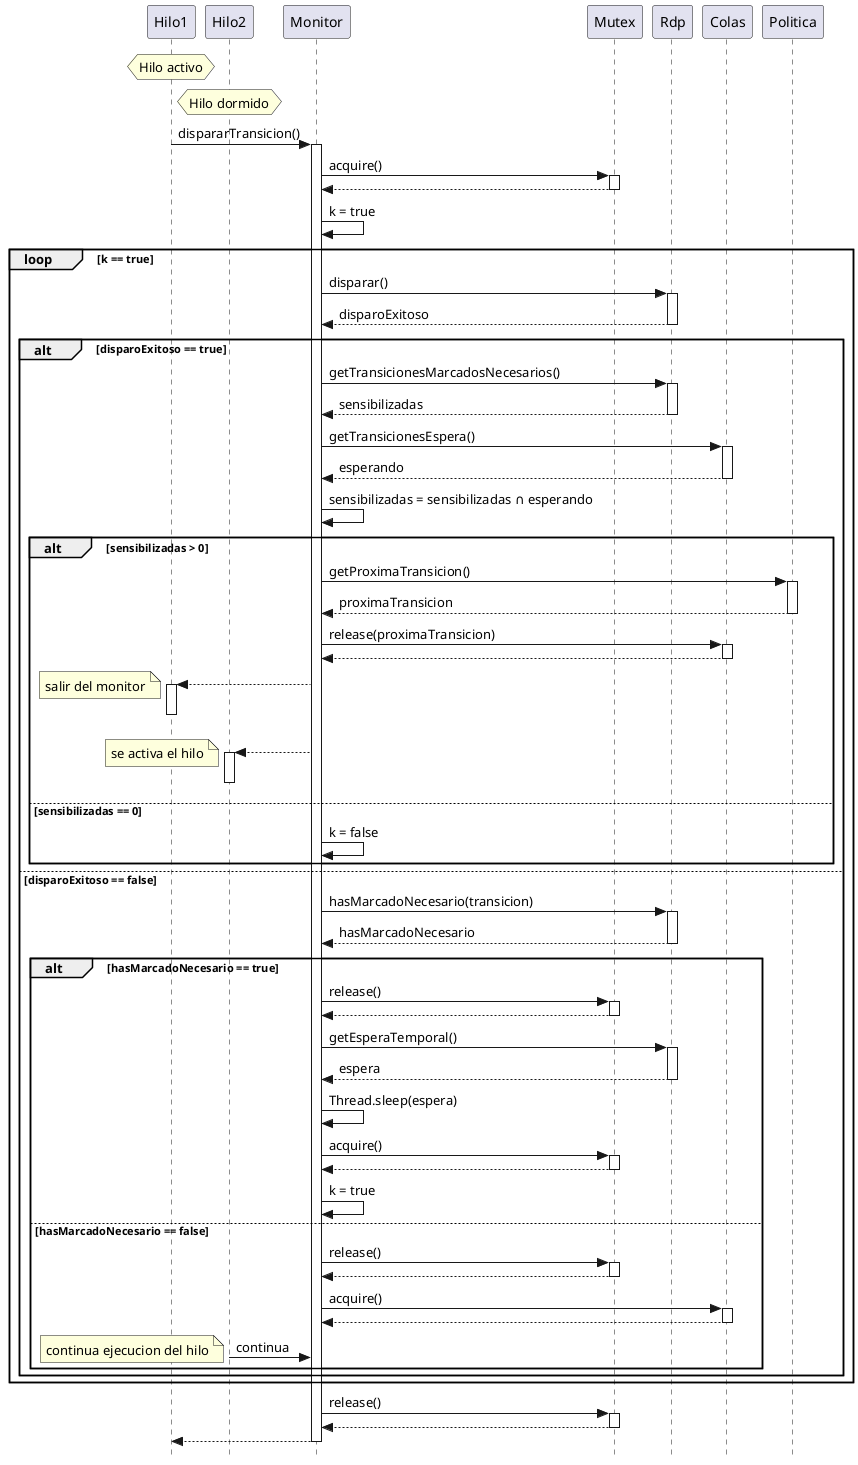 @startuml DiagramaSecuencia
skinparam Style strictuml

participant Hilo1
hnote over Hilo1: Hilo activo
participant Hilo2
hnote over Hilo2: Hilo dormido

Hilo1 -> Monitor : dispararTransicion()
activate Monitor

Monitor -> Mutex : acquire()
activate Mutex
return

Monitor -> Monitor : k = true

loop k == true
    Monitor -> Rdp : disparar()
    activate Rdp
    return disparoExitoso

    alt disparoExitoso == true
        
        Monitor -> Rdp : getTransicionesMarcadosNecesarios()
        activate Rdp
        return sensibilizadas

        Monitor -> Colas : getTransicionesEspera()
        activate Colas
        return esperando

        Monitor -> Monitor : sensibilizadas = sensibilizadas ∩ esperando

        alt sensibilizadas > 0
            Monitor -> Politica : getProximaTransicion()
            activate Politica
            return proximaTransicion
            
            Monitor -> Colas : release(proximaTransicion)
            activate Colas
            return

            Monitor --> Hilo1
            note left: salir del monitor
            activate Hilo1
            deactivate Hilo1

            Monitor --> Hilo2
            note left: se activa el hilo
            activate Hilo2
            deactivate Hilo2
        else sensibilizadas == 0
            Monitor -> Monitor : k = false
        end
    else disparoExitoso == false
        Monitor -> Rdp : hasMarcadoNecesario(transicion)
        activate Rdp
        Rdp --> Monitor : hasMarcadoNecesario
        deactivate Rdp

        alt hasMarcadoNecesario == true
            Monitor -> Mutex : release()
            activate Mutex
            Mutex --> Monitor
            deactivate Mutex

            Monitor -> Rdp : getEsperaTemporal()
            activate Rdp
            Rdp --> Monitor : espera
            deactivate Rdp

            Monitor -> Monitor : Thread.sleep(espera)

            Monitor -> Mutex : acquire()
            activate Mutex
            Mutex --> Monitor
            deactivate Mutex

            Monitor -> Monitor : k = true
        else hasMarcadoNecesario == false
            Monitor -> Mutex : release()
            activate Mutex
            Mutex --> Monitor
            deactivate Mutex

            Monitor -> Colas : acquire()
            activate Colas
            Colas --> Monitor
            deactivate Colas

            Hilo2 -> Monitor: continua
            note left: continua ejecucion del hilo
        end
    end
end

Monitor -> Mutex : release()
activate Mutex
Mutex --> Monitor
deactivate Mutex

return

deactivate Monitor
@enduml